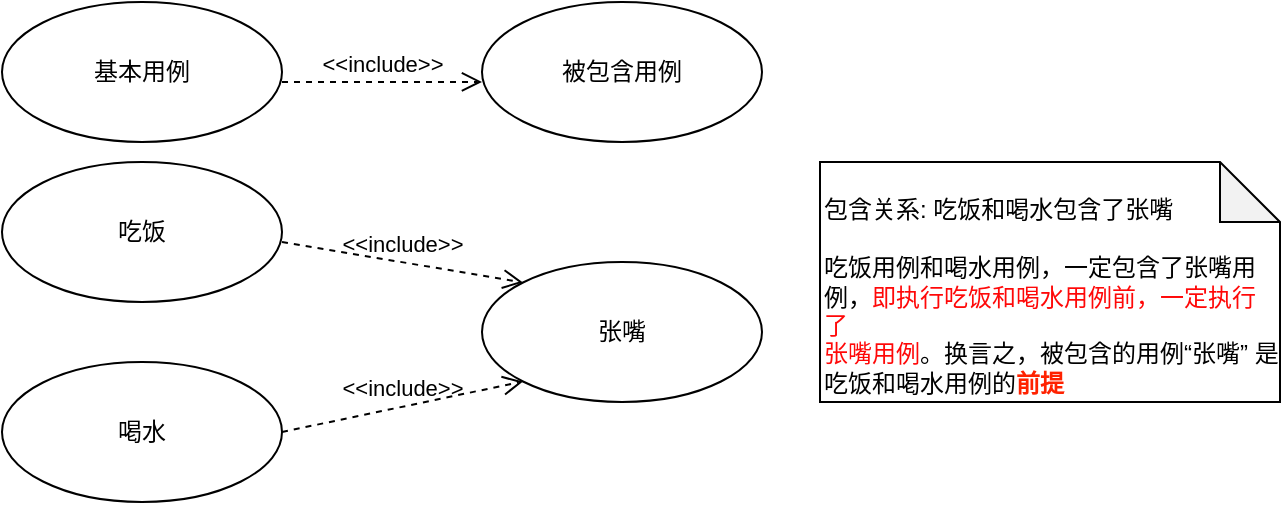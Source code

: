 <mxfile>
    <diagram id="3_BdU1p9mRcINwArg4m9" name="第 1 页">
        <mxGraphModel dx="799" dy="427" grid="1" gridSize="10" guides="1" tooltips="1" connect="1" arrows="1" fold="1" page="1" pageScale="1" pageWidth="827" pageHeight="1169" math="0" shadow="0">
            <root>
                <mxCell id="0"/>
                <mxCell id="1" parent="0"/>
                <mxCell id="5" value="吃饭" style="ellipse;whiteSpace=wrap;html=1;" vertex="1" parent="1">
                    <mxGeometry x="130" y="160" width="140" height="70" as="geometry"/>
                </mxCell>
                <mxCell id="6" value="喝水" style="ellipse;whiteSpace=wrap;html=1;" vertex="1" parent="1">
                    <mxGeometry x="130" y="260" width="140" height="70" as="geometry"/>
                </mxCell>
                <mxCell id="7" value="张嘴" style="ellipse;whiteSpace=wrap;html=1;" vertex="1" parent="1">
                    <mxGeometry x="370" y="210" width="140" height="70" as="geometry"/>
                </mxCell>
                <mxCell id="8" value="&amp;lt;&amp;lt;include&amp;gt;&amp;gt;" style="endArrow=open;startArrow=none;endFill=0;startFill=0;endSize=8;html=1;verticalAlign=bottom;dashed=1;labelBackgroundColor=none;entryX=0;entryY=0;entryDx=0;entryDy=0;" edge="1" parent="1" target="7">
                    <mxGeometry width="160" relative="1" as="geometry">
                        <mxPoint x="270" y="200" as="sourcePoint"/>
                        <mxPoint x="430" y="200" as="targetPoint"/>
                    </mxGeometry>
                </mxCell>
                <mxCell id="10" value="&amp;lt;&amp;lt;include&amp;gt;&amp;gt;" style="endArrow=open;startArrow=none;endFill=0;startFill=0;endSize=8;html=1;verticalAlign=bottom;dashed=1;labelBackgroundColor=none;exitX=1;exitY=0.5;exitDx=0;exitDy=0;entryX=0;entryY=1;entryDx=0;entryDy=0;" edge="1" parent="1" source="6" target="7">
                    <mxGeometry width="160" relative="1" as="geometry">
                        <mxPoint x="280" y="210" as="sourcePoint"/>
                        <mxPoint x="361.044" y="229.698" as="targetPoint"/>
                    </mxGeometry>
                </mxCell>
                <mxCell id="12" value="&lt;br&gt;包含关系: 吃饭和喝水包含了张嘴&lt;br&gt;&lt;br&gt;吃饭用例和喝水用例，一定包含了张嘴用例，&lt;font color=&quot;#ff0808&quot;&gt;即执行吃饭和喝水用例前，一定执行了&lt;br&gt;张嘴用例&lt;/font&gt;。换言之，被包含的用例“张嘴” 是&lt;br&gt;吃饭和喝水用例的&lt;font color=&quot;#ff2200&quot;&gt;&lt;b&gt;前提&lt;/b&gt;&lt;/font&gt;" style="shape=note;whiteSpace=wrap;html=1;backgroundOutline=1;darkOpacity=0.05;align=left;" vertex="1" parent="1">
                    <mxGeometry x="539" y="160" width="230" height="120" as="geometry"/>
                </mxCell>
                <mxCell id="13" value="基本用例" style="ellipse;whiteSpace=wrap;html=1;" vertex="1" parent="1">
                    <mxGeometry x="130" y="80" width="140" height="70" as="geometry"/>
                </mxCell>
                <mxCell id="14" value="被包含用例" style="ellipse;whiteSpace=wrap;html=1;" vertex="1" parent="1">
                    <mxGeometry x="370" y="80" width="140" height="70" as="geometry"/>
                </mxCell>
                <mxCell id="15" value="&amp;lt;&amp;lt;include&amp;gt;&amp;gt;" style="endArrow=open;startArrow=none;endFill=0;startFill=0;endSize=8;html=1;verticalAlign=bottom;dashed=1;labelBackgroundColor=none;entryX=0;entryY=0.571;entryDx=0;entryDy=0;entryPerimeter=0;" edge="1" parent="1" target="14">
                    <mxGeometry width="160" relative="1" as="geometry">
                        <mxPoint x="270" y="120" as="sourcePoint"/>
                        <mxPoint x="390.503" y="140.251" as="targetPoint"/>
                    </mxGeometry>
                </mxCell>
            </root>
        </mxGraphModel>
    </diagram>
</mxfile>